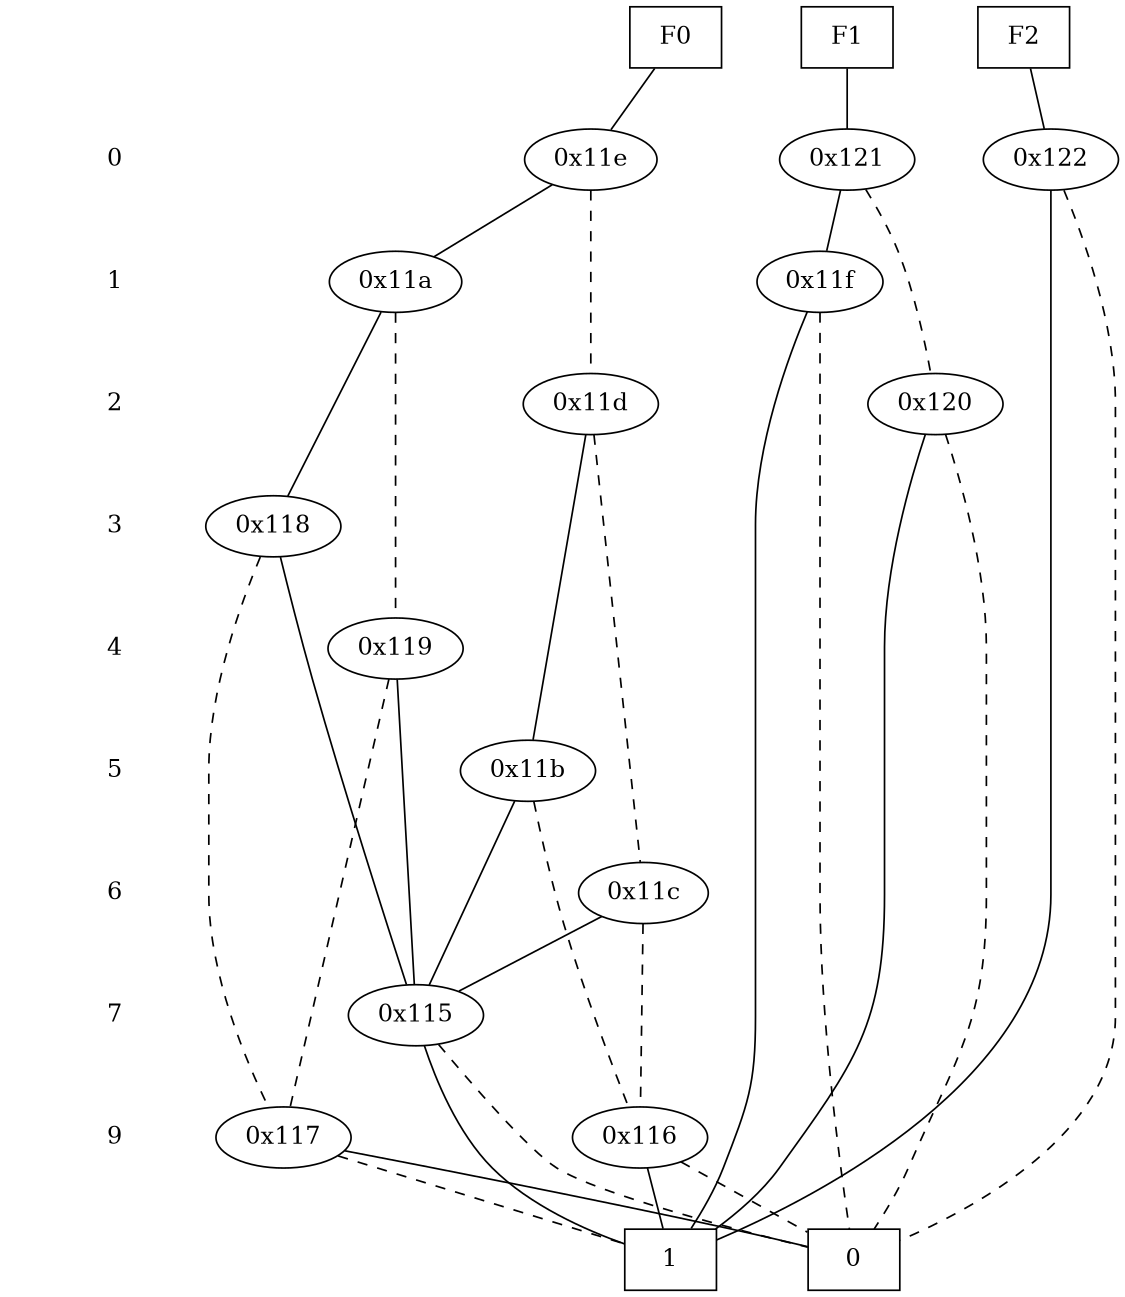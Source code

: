 digraph "DD" {
size = "7.5,10"
center = true;
edge [dir = none];
{ node [shape = plaintext];
  edge [style = invis];
  "CONST NODES" [style = invis];
" 0 " -> " 1 " -> " 2 " -> " 3 " -> " 4 " -> " 5 " -> " 6 " -> " 7 " -> " 9 " -> "CONST NODES"; 
}
{ rank = same; node [shape = box]; edge [style = invis];
"F0" -> "F1" -> "F2"; }
{ rank = same; " 0 ";
"0x11e";
"0x121";
"0x122";
}
{ rank = same; " 1 ";
"0x11f";
"0x11a";
}
{ rank = same; " 2 ";
"0x11d";
"0x120";
}
{ rank = same; " 3 ";
"0x118";
}
{ rank = same; " 4 ";
"0x119";
}
{ rank = same; " 5 ";
"0x11b";
}
{ rank = same; " 6 ";
"0x11c";
}
{ rank = same; " 7 ";
"0x115";
}
{ rank = same; " 9 ";
"0x117";
"0x116";
}
{ rank = same; "CONST NODES";
{ node [shape = box]; "0xf5";
"0xf4";
}
}
"F0" -> "0x11e" [style = solid];
"F1" -> "0x121" [style = solid];
"F2" -> "0x122" [style = solid];
"0x11e" -> "0x11a";
"0x11e" -> "0x11d" [style = dashed];
"0x121" -> "0x11f";
"0x121" -> "0x120" [style = dashed];
"0x122" -> "0xf4";
"0x122" -> "0xf5" [style = dashed];
"0x11f" -> "0xf4";
"0x11f" -> "0xf5" [style = dashed];
"0x11a" -> "0x118";
"0x11a" -> "0x119" [style = dashed];
"0x11d" -> "0x11b";
"0x11d" -> "0x11c" [style = dashed];
"0x120" -> "0xf4";
"0x120" -> "0xf5" [style = dashed];
"0x118" -> "0x115";
"0x118" -> "0x117" [style = dashed];
"0x119" -> "0x115";
"0x119" -> "0x117" [style = dashed];
"0x11b" -> "0x115";
"0x11b" -> "0x116" [style = dashed];
"0x11c" -> "0x115";
"0x11c" -> "0x116" [style = dashed];
"0x115" -> "0xf4";
"0x115" -> "0xf5" [style = dashed];
"0x117" -> "0xf5";
"0x117" -> "0xf4" [style = dashed];
"0x116" -> "0xf4";
"0x116" -> "0xf5" [style = dashed];
"0xf5" [label = "0"];
"0xf4" [label = "1"];
}
